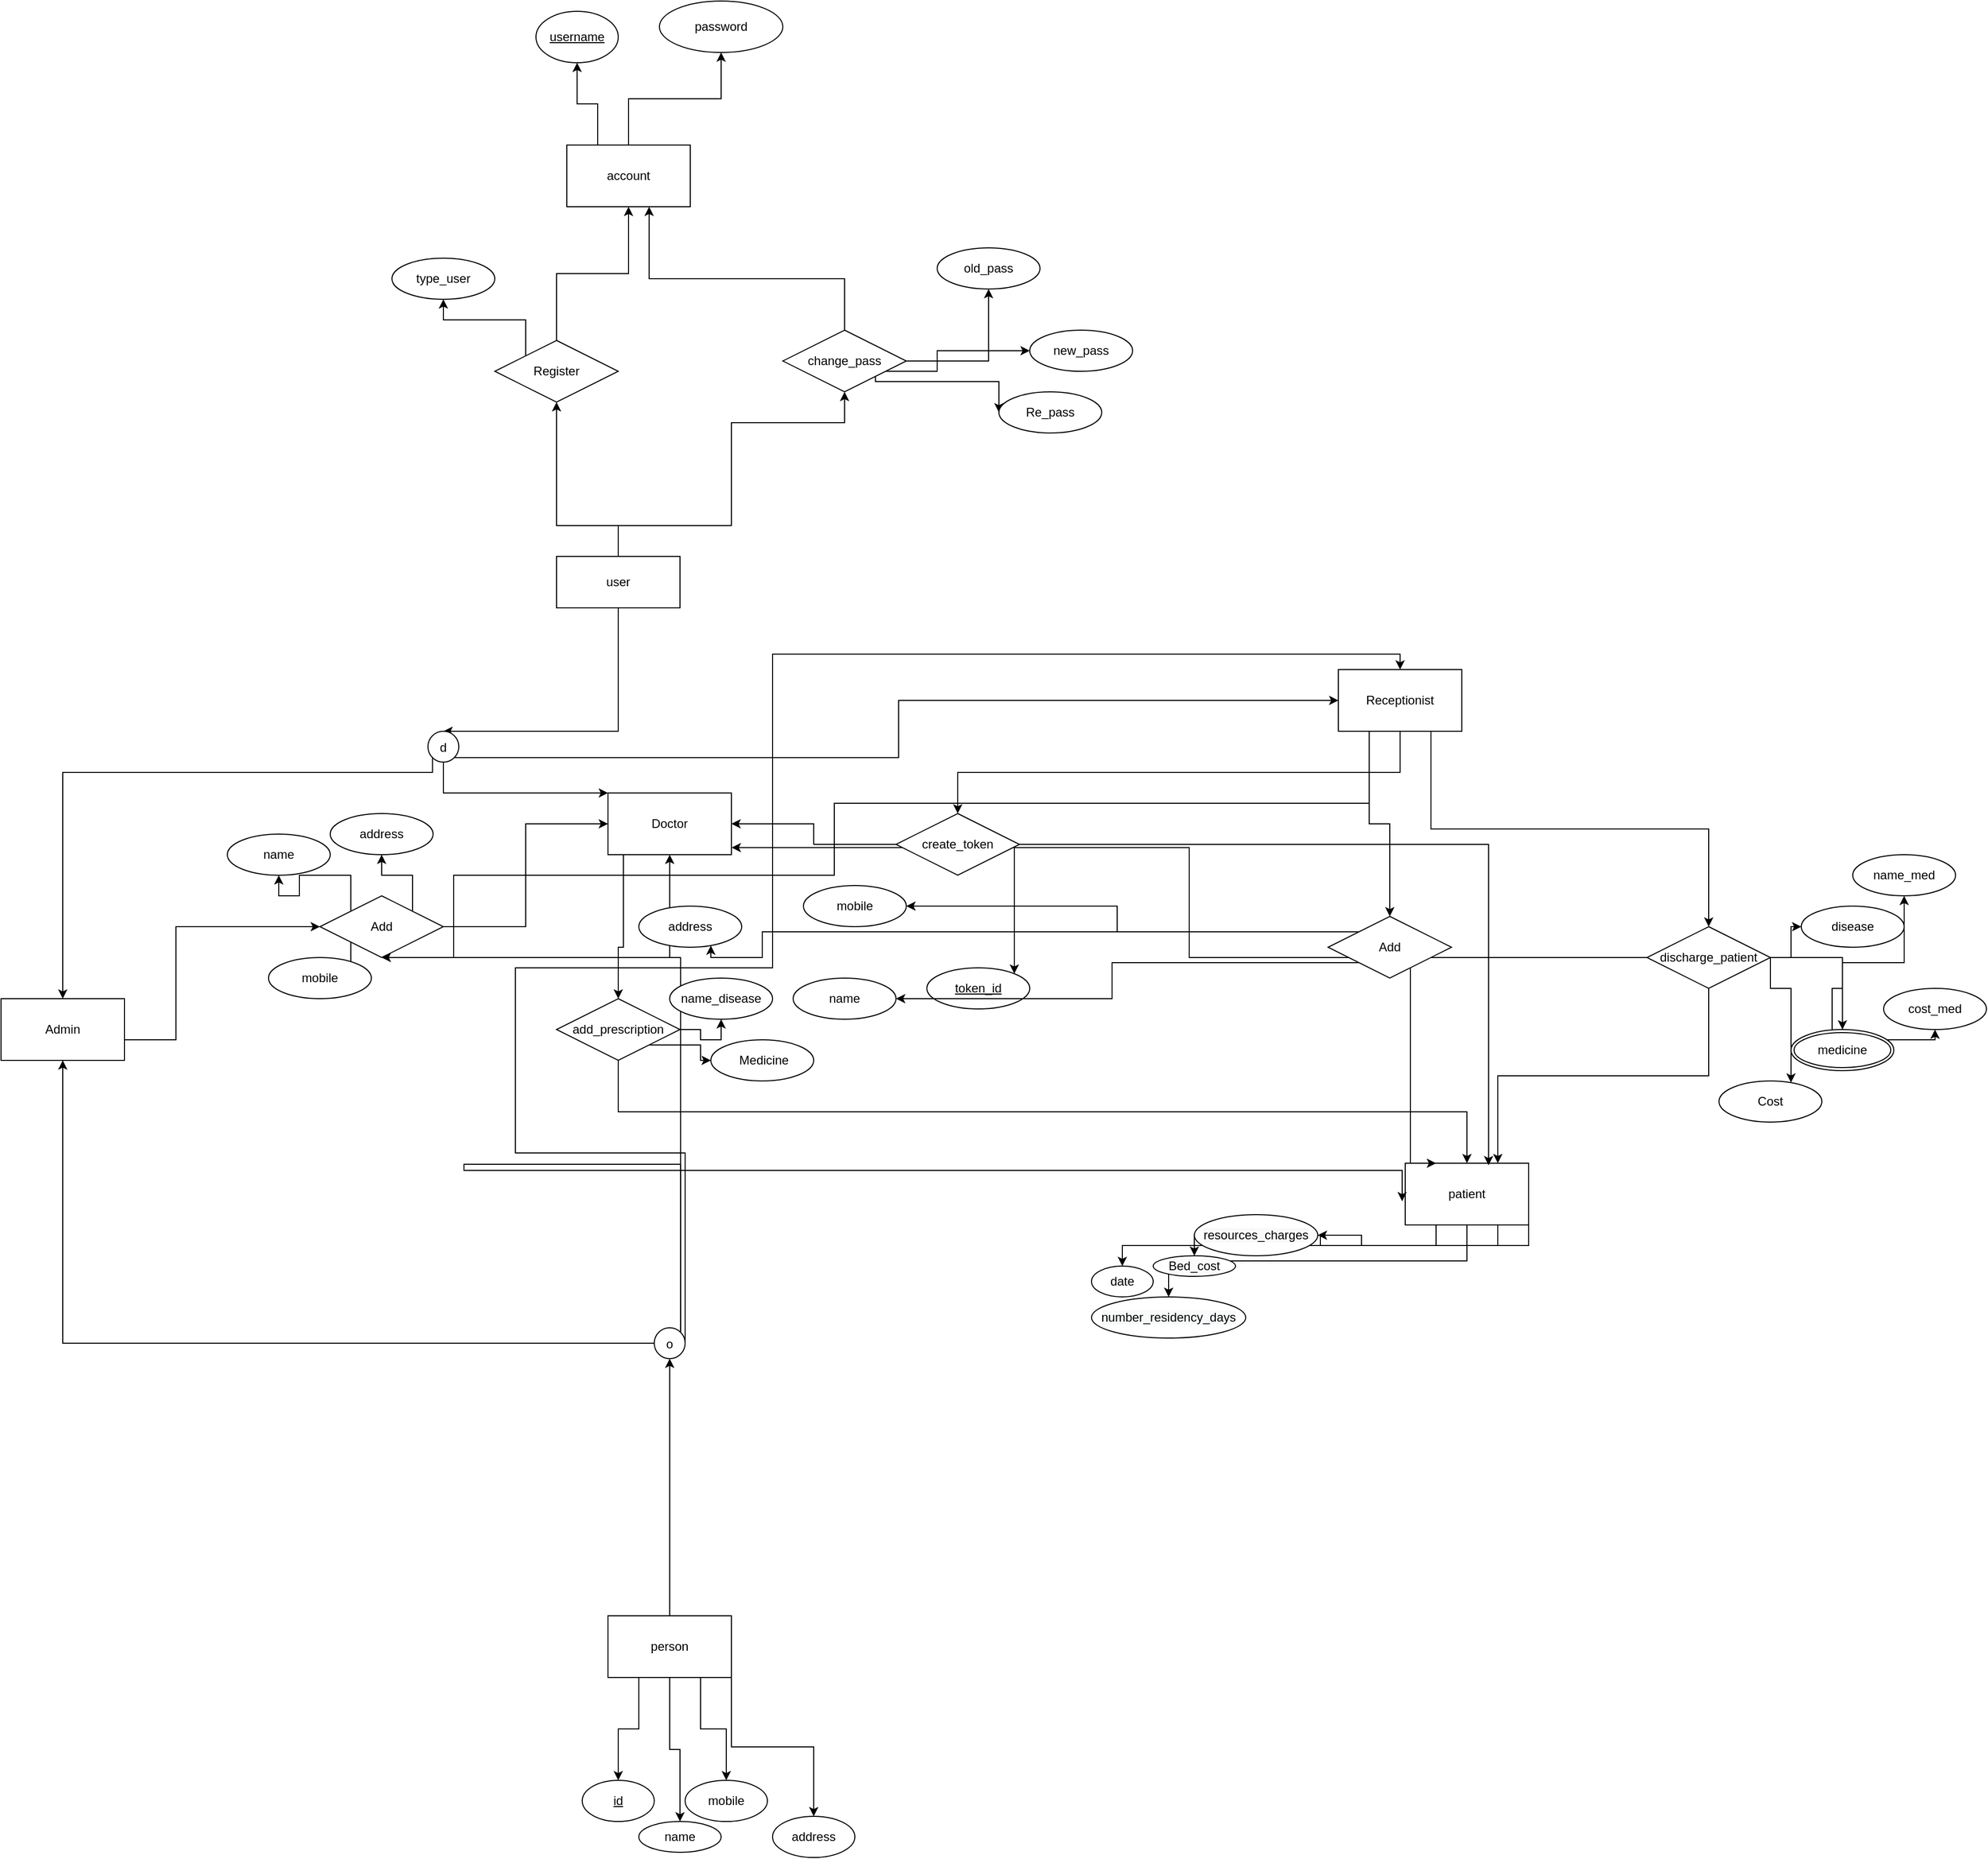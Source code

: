 <mxfile version="13.9.9" type="device" pages="2"><diagram id="hczF8Fmy2a-l345NXelU" name="Page-1"><mxGraphModel dx="1942" dy="1594" grid="1" gridSize="10" guides="1" tooltips="1" connect="1" arrows="1" fold="1" page="1" pageScale="1" pageWidth="850" pageHeight="1100" math="0" shadow="0"><root><mxCell id="0"/><mxCell id="1" parent="0"/><mxCell id="mzrvw2NdV7REnAWmAYDI-4" value="" style="edgeStyle=orthogonalEdgeStyle;rounded=0;orthogonalLoop=1;jettySize=auto;html=1;exitX=0.25;exitY=0;exitDx=0;exitDy=0;" parent="1" source="mzrvw2NdV7REnAWmAYDI-88" target="mzrvw2NdV7REnAWmAYDI-3" edge="1"><mxGeometry relative="1" as="geometry"/></mxCell><mxCell id="mzrvw2NdV7REnAWmAYDI-5" style="edgeStyle=orthogonalEdgeStyle;rounded=0;orthogonalLoop=1;jettySize=auto;html=1;exitX=0.5;exitY=0;exitDx=0;exitDy=0;" parent="1" source="mzrvw2NdV7REnAWmAYDI-88" target="mzrvw2NdV7REnAWmAYDI-6" edge="1"><mxGeometry relative="1" as="geometry"><mxPoint x="490" y="130" as="targetPoint"/></mxGeometry></mxCell><mxCell id="mzrvw2NdV7REnAWmAYDI-8" style="edgeStyle=orthogonalEdgeStyle;rounded=0;orthogonalLoop=1;jettySize=auto;html=1;exitX=0;exitY=1;exitDx=0;exitDy=0;" parent="1" source="mzrvw2NdV7REnAWmAYDI-15" target="mzrvw2NdV7REnAWmAYDI-9" edge="1"><mxGeometry relative="1" as="geometry"><mxPoint x="190" y="440" as="targetPoint"/><Array as="points"><mxPoint x="209" y="340"/><mxPoint x="-150" y="340"/></Array></mxGeometry></mxCell><mxCell id="mzrvw2NdV7REnAWmAYDI-10" style="edgeStyle=orthogonalEdgeStyle;rounded=0;orthogonalLoop=1;jettySize=auto;html=1;exitX=1;exitY=1;exitDx=0;exitDy=0;" parent="1" source="mzrvw2NdV7REnAWmAYDI-15" target="mzrvw2NdV7REnAWmAYDI-11" edge="1"><mxGeometry relative="1" as="geometry"><mxPoint x="430" y="410" as="targetPoint"/></mxGeometry></mxCell><mxCell id="mzrvw2NdV7REnAWmAYDI-13" style="edgeStyle=orthogonalEdgeStyle;rounded=0;orthogonalLoop=1;jettySize=auto;html=1;exitX=0.5;exitY=1;exitDx=0;exitDy=0;" parent="1" source="mzrvw2NdV7REnAWmAYDI-15" target="mzrvw2NdV7REnAWmAYDI-14" edge="1"><mxGeometry relative="1" as="geometry"><mxPoint x="360" y="410" as="targetPoint"/><Array as="points"><mxPoint x="220" y="360"/><mxPoint x="440" y="360"/></Array></mxGeometry></mxCell><mxCell id="mzrvw2NdV7REnAWmAYDI-17" value="" style="edgeStyle=orthogonalEdgeStyle;rounded=0;orthogonalLoop=1;jettySize=auto;html=1;" parent="1" source="mzrvw2NdV7REnAWmAYDI-2" target="mzrvw2NdV7REnAWmAYDI-15" edge="1"><mxGeometry relative="1" as="geometry"><Array as="points"><mxPoint x="220" y="300"/><mxPoint x="220" y="300"/></Array></mxGeometry></mxCell><mxCell id="mzrvw2NdV7REnAWmAYDI-86" style="edgeStyle=orthogonalEdgeStyle;rounded=0;orthogonalLoop=1;jettySize=auto;html=1;exitX=0.5;exitY=0;exitDx=0;exitDy=0;" parent="1" source="mzrvw2NdV7REnAWmAYDI-2" target="mzrvw2NdV7REnAWmAYDI-87" edge="1"><mxGeometry relative="1" as="geometry"><mxPoint x="-10" y="225" as="targetPoint"/><mxPoint x="380" y="100" as="sourcePoint"/><Array as="points"><mxPoint x="390" y="100"/><mxPoint x="500" y="100"/><mxPoint x="500"/><mxPoint x="610"/></Array></mxGeometry></mxCell><mxCell id="mzrvw2NdV7REnAWmAYDI-97" style="edgeStyle=orthogonalEdgeStyle;rounded=0;orthogonalLoop=1;jettySize=auto;html=1;exitX=0.5;exitY=0;exitDx=0;exitDy=0;" parent="1" source="mzrvw2NdV7REnAWmAYDI-2" target="mzrvw2NdV7REnAWmAYDI-98" edge="1"><mxGeometry relative="1" as="geometry"><mxPoint x="20" y="300" as="targetPoint"/><Array as="points"><mxPoint x="390" y="100"/><mxPoint x="330" y="100"/></Array></mxGeometry></mxCell><mxCell id="mzrvw2NdV7REnAWmAYDI-2" value="user&lt;br&gt;" style="rounded=0;whiteSpace=wrap;html=1;" parent="1" vertex="1"><mxGeometry x="330" y="130" width="120" height="50" as="geometry"/></mxCell><mxCell id="mzrvw2NdV7REnAWmAYDI-3" value="&lt;u&gt;username&lt;/u&gt;" style="ellipse;whiteSpace=wrap;html=1;rounded=0;" parent="1" vertex="1"><mxGeometry x="310" y="-400" width="80" height="50" as="geometry"/></mxCell><mxCell id="mzrvw2NdV7REnAWmAYDI-6" value="password" style="ellipse;whiteSpace=wrap;html=1;" parent="1" vertex="1"><mxGeometry x="430" y="-410" width="120" height="50" as="geometry"/></mxCell><mxCell id="mzrvw2NdV7REnAWmAYDI-73" style="edgeStyle=orthogonalEdgeStyle;rounded=0;orthogonalLoop=1;jettySize=auto;html=1;entryX=0;entryY=0.5;entryDx=0;entryDy=0;" parent="1" source="mzrvw2NdV7REnAWmAYDI-9" target="mzrvw2NdV7REnAWmAYDI-74" edge="1"><mxGeometry relative="1" as="geometry"><mxPoint x="230" y="420" as="targetPoint"/><Array as="points"><mxPoint x="-40" y="600"/><mxPoint x="-40" y="490"/></Array></mxGeometry></mxCell><mxCell id="mzrvw2NdV7REnAWmAYDI-9" value="Admin" style="rounded=0;whiteSpace=wrap;html=1;" parent="1" vertex="1"><mxGeometry x="-210" y="560" width="120" height="60" as="geometry"/></mxCell><mxCell id="mzrvw2NdV7REnAWmAYDI-52" style="edgeStyle=orthogonalEdgeStyle;rounded=0;orthogonalLoop=1;jettySize=auto;html=1;exitX=0.75;exitY=1;exitDx=0;exitDy=0;" parent="1" source="mzrvw2NdV7REnAWmAYDI-11" target="mzrvw2NdV7REnAWmAYDI-53" edge="1"><mxGeometry relative="1" as="geometry"><mxPoint x="740" y="560" as="targetPoint"/></mxGeometry></mxCell><mxCell id="mzrvw2NdV7REnAWmAYDI-56" style="edgeStyle=orthogonalEdgeStyle;rounded=0;orthogonalLoop=1;jettySize=auto;html=1;exitX=0.5;exitY=1;exitDx=0;exitDy=0;" parent="1" source="mzrvw2NdV7REnAWmAYDI-11" target="mzrvw2NdV7REnAWmAYDI-57" edge="1"><mxGeometry relative="1" as="geometry"><mxPoint x="660" y="490" as="targetPoint"/></mxGeometry></mxCell><mxCell id="mzrvw2NdV7REnAWmAYDI-85" style="edgeStyle=orthogonalEdgeStyle;rounded=0;orthogonalLoop=1;jettySize=auto;html=1;exitX=0.25;exitY=1;exitDx=0;exitDy=0;entryX=0.5;entryY=1;entryDx=0;entryDy=0;" parent="1" source="mzrvw2NdV7REnAWmAYDI-11" target="mzrvw2NdV7REnAWmAYDI-74" edge="1"><mxGeometry relative="1" as="geometry"><Array as="points"><mxPoint x="600" y="370"/><mxPoint x="600" y="440"/><mxPoint x="230" y="440"/></Array></mxGeometry></mxCell><mxCell id="mzrvw2NdV7REnAWmAYDI-100" style="edgeStyle=orthogonalEdgeStyle;rounded=0;orthogonalLoop=1;jettySize=auto;html=1;exitX=0.25;exitY=1;exitDx=0;exitDy=0;" parent="1" source="mzrvw2NdV7REnAWmAYDI-11" target="mzrvw2NdV7REnAWmAYDI-101" edge="1"><mxGeometry relative="1" as="geometry"><mxPoint x="560" y="510" as="targetPoint"/></mxGeometry></mxCell><mxCell id="mzrvw2NdV7REnAWmAYDI-11" value="Receptionist" style="rounded=0;whiteSpace=wrap;html=1;" parent="1" vertex="1"><mxGeometry x="1090" y="240" width="120" height="60" as="geometry"/></mxCell><mxCell id="mzrvw2NdV7REnAWmAYDI-44" style="edgeStyle=orthogonalEdgeStyle;rounded=0;orthogonalLoop=1;jettySize=auto;html=1;exitX=0.75;exitY=1;exitDx=0;exitDy=0;" parent="1" source="mzrvw2NdV7REnAWmAYDI-14" target="mzrvw2NdV7REnAWmAYDI-45" edge="1"><mxGeometry relative="1" as="geometry"><mxPoint x="440" y="550" as="targetPoint"/><Array as="points"><mxPoint x="395" y="510"/><mxPoint x="390" y="510"/></Array></mxGeometry></mxCell><mxCell id="mzrvw2NdV7REnAWmAYDI-14" value="Doctor" style="rounded=0;whiteSpace=wrap;html=1;" parent="1" vertex="1"><mxGeometry x="380" y="360" width="120" height="60" as="geometry"/></mxCell><mxCell id="mzrvw2NdV7REnAWmAYDI-15" value="d" style="ellipse;fillColor=#ffffff;strokeColor=#000000;" parent="1" vertex="1"><mxGeometry x="205" y="300" width="30" height="30" as="geometry"/></mxCell><mxCell id="mzrvw2NdV7REnAWmAYDI-19" style="edgeStyle=orthogonalEdgeStyle;rounded=0;orthogonalLoop=1;jettySize=auto;html=1;exitX=0.25;exitY=1;exitDx=0;exitDy=0;" parent="1" source="mzrvw2NdV7REnAWmAYDI-18" target="mzrvw2NdV7REnAWmAYDI-20" edge="1"><mxGeometry relative="1" as="geometry"><mxPoint x="370" y="950" as="targetPoint"/></mxGeometry></mxCell><mxCell id="mzrvw2NdV7REnAWmAYDI-21" style="edgeStyle=orthogonalEdgeStyle;rounded=0;orthogonalLoop=1;jettySize=auto;html=1;" parent="1" source="mzrvw2NdV7REnAWmAYDI-18" target="mzrvw2NdV7REnAWmAYDI-22" edge="1"><mxGeometry relative="1" as="geometry"><mxPoint x="410" y="920" as="targetPoint"/></mxGeometry></mxCell><mxCell id="mzrvw2NdV7REnAWmAYDI-23" style="edgeStyle=orthogonalEdgeStyle;rounded=0;orthogonalLoop=1;jettySize=auto;html=1;exitX=0.75;exitY=1;exitDx=0;exitDy=0;" parent="1" source="mzrvw2NdV7REnAWmAYDI-18" target="mzrvw2NdV7REnAWmAYDI-24" edge="1"><mxGeometry relative="1" as="geometry"><mxPoint x="510" y="950" as="targetPoint"/></mxGeometry></mxCell><mxCell id="mzrvw2NdV7REnAWmAYDI-25" style="edgeStyle=orthogonalEdgeStyle;rounded=0;orthogonalLoop=1;jettySize=auto;html=1;exitX=1;exitY=1;exitDx=0;exitDy=0;" parent="1" source="mzrvw2NdV7REnAWmAYDI-18" target="mzrvw2NdV7REnAWmAYDI-26" edge="1"><mxGeometry relative="1" as="geometry"><mxPoint x="600" y="890" as="targetPoint"/></mxGeometry></mxCell><mxCell id="mzrvw2NdV7REnAWmAYDI-36" style="edgeStyle=orthogonalEdgeStyle;rounded=0;orthogonalLoop=1;jettySize=auto;html=1;" parent="1" source="mzrvw2NdV7REnAWmAYDI-18" target="mzrvw2NdV7REnAWmAYDI-37" edge="1"><mxGeometry relative="1" as="geometry"><mxPoint x="190" y="710" as="targetPoint"/></mxGeometry></mxCell><mxCell id="mzrvw2NdV7REnAWmAYDI-18" value="person" style="rounded=0;whiteSpace=wrap;html=1;" parent="1" vertex="1"><mxGeometry x="380" y="1160" width="120" height="60" as="geometry"/></mxCell><mxCell id="mzrvw2NdV7REnAWmAYDI-20" value="&lt;u&gt;id&lt;/u&gt;" style="ellipse;whiteSpace=wrap;html=1;" parent="1" vertex="1"><mxGeometry x="355" y="1320" width="70" height="40" as="geometry"/></mxCell><mxCell id="mzrvw2NdV7REnAWmAYDI-22" value="name" style="ellipse;whiteSpace=wrap;html=1;" parent="1" vertex="1"><mxGeometry x="410" y="1360" width="80" height="30" as="geometry"/></mxCell><mxCell id="mzrvw2NdV7REnAWmAYDI-24" value="mobile" style="ellipse;whiteSpace=wrap;html=1;" parent="1" vertex="1"><mxGeometry x="455" y="1320" width="80" height="40" as="geometry"/></mxCell><mxCell id="mzrvw2NdV7REnAWmAYDI-26" value="address" style="ellipse;whiteSpace=wrap;html=1;" parent="1" vertex="1"><mxGeometry x="540" y="1355" width="80" height="40" as="geometry"/></mxCell><mxCell id="mzrvw2NdV7REnAWmAYDI-28" style="edgeStyle=orthogonalEdgeStyle;rounded=0;orthogonalLoop=1;jettySize=auto;html=1;exitX=0.25;exitY=1;exitDx=0;exitDy=0;" parent="1" source="mzrvw2NdV7REnAWmAYDI-27" target="mzrvw2NdV7REnAWmAYDI-29" edge="1"><mxGeometry relative="1" as="geometry"><mxPoint x="400" y="660" as="targetPoint"/></mxGeometry></mxCell><mxCell id="mzrvw2NdV7REnAWmAYDI-30" style="edgeStyle=orthogonalEdgeStyle;rounded=0;orthogonalLoop=1;jettySize=auto;html=1;exitX=0.5;exitY=1;exitDx=0;exitDy=0;" parent="1" source="mzrvw2NdV7REnAWmAYDI-27" target="mzrvw2NdV7REnAWmAYDI-31" edge="1"><mxGeometry relative="1" as="geometry"><mxPoint x="460" y="660" as="targetPoint"/></mxGeometry></mxCell><mxCell id="mzrvw2NdV7REnAWmAYDI-32" style="edgeStyle=orthogonalEdgeStyle;rounded=0;orthogonalLoop=1;jettySize=auto;html=1;exitX=0.75;exitY=1;exitDx=0;exitDy=0;" parent="1" source="mzrvw2NdV7REnAWmAYDI-27" target="mzrvw2NdV7REnAWmAYDI-33" edge="1"><mxGeometry relative="1" as="geometry"><mxPoint x="510" y="650" as="targetPoint"/></mxGeometry></mxCell><mxCell id="mzrvw2NdV7REnAWmAYDI-34" style="edgeStyle=orthogonalEdgeStyle;rounded=0;orthogonalLoop=1;jettySize=auto;html=1;exitX=1;exitY=1;exitDx=0;exitDy=0;" parent="1" source="mzrvw2NdV7REnAWmAYDI-27" target="mzrvw2NdV7REnAWmAYDI-35" edge="1"><mxGeometry relative="1" as="geometry"><mxPoint x="510" y="630" as="targetPoint"/></mxGeometry></mxCell><mxCell id="mzrvw2NdV7REnAWmAYDI-27" value="patient" style="rounded=0;whiteSpace=wrap;html=1;" parent="1" vertex="1"><mxGeometry x="1155" y="720" width="120" height="60" as="geometry"/></mxCell><mxCell id="mzrvw2NdV7REnAWmAYDI-29" value="date" style="ellipse;whiteSpace=wrap;html=1;" parent="1" vertex="1"><mxGeometry x="850" y="820" width="60" height="30" as="geometry"/></mxCell><mxCell id="mzrvw2NdV7REnAWmAYDI-31" value="&#10;&#10;&lt;span style=&quot;color: rgb(0, 0, 0); font-family: helvetica; font-size: 12px; font-style: normal; font-weight: 400; letter-spacing: normal; text-align: left; text-indent: 0px; text-transform: none; word-spacing: 0px; background-color: rgb(248, 249, 250); display: inline; float: none;&quot;&gt;number_residency_days&lt;/span&gt;&#10;&#10;" style="ellipse;whiteSpace=wrap;html=1;" parent="1" vertex="1"><mxGeometry x="850" y="850" width="150" height="40" as="geometry"/></mxCell><mxCell id="mzrvw2NdV7REnAWmAYDI-33" value="&#10;&#10;&lt;span style=&quot;color: rgb(0, 0, 0); font-family: helvetica; font-size: 12px; font-style: normal; font-weight: 400; letter-spacing: normal; text-align: left; text-indent: 0px; text-transform: none; word-spacing: 0px; background-color: rgb(248, 249, 250); display: inline; float: none;&quot;&gt;Bed_cost&lt;/span&gt;&#10;&#10;" style="ellipse;whiteSpace=wrap;html=1;" parent="1" vertex="1"><mxGeometry x="910" y="810" width="80" height="20" as="geometry"/></mxCell><mxCell id="mzrvw2NdV7REnAWmAYDI-35" value="&#10;&#10;&lt;span style=&quot;color: rgb(0, 0, 0); font-family: helvetica; font-size: 12px; font-style: normal; font-weight: 400; letter-spacing: normal; text-align: left; text-indent: 0px; text-transform: none; word-spacing: 0px; background-color: rgb(248, 249, 250); display: inline; float: none;&quot;&gt;resources_charges&lt;/span&gt;&#10;&#10;" style="ellipse;whiteSpace=wrap;html=1;" parent="1" vertex="1"><mxGeometry x="950" y="770" width="120" height="40" as="geometry"/></mxCell><mxCell id="mzrvw2NdV7REnAWmAYDI-39" style="edgeStyle=orthogonalEdgeStyle;rounded=0;orthogonalLoop=1;jettySize=auto;html=1;entryX=0.5;entryY=1;entryDx=0;entryDy=0;" parent="1" source="mzrvw2NdV7REnAWmAYDI-37" target="mzrvw2NdV7REnAWmAYDI-9" edge="1"><mxGeometry relative="1" as="geometry"/></mxCell><mxCell id="mzrvw2NdV7REnAWmAYDI-40" style="edgeStyle=orthogonalEdgeStyle;rounded=0;orthogonalLoop=1;jettySize=auto;html=1;exitX=1;exitY=0;exitDx=0;exitDy=0;entryX=0.5;entryY=1;entryDx=0;entryDy=0;" parent="1" source="mzrvw2NdV7REnAWmAYDI-37" target="mzrvw2NdV7REnAWmAYDI-14" edge="1"><mxGeometry relative="1" as="geometry"><Array as="points"><mxPoint x="201" y="520"/><mxPoint x="365" y="520"/></Array></mxGeometry></mxCell><mxCell id="mzrvw2NdV7REnAWmAYDI-42" style="edgeStyle=orthogonalEdgeStyle;rounded=0;orthogonalLoop=1;jettySize=auto;html=1;exitX=1;exitY=0.5;exitDx=0;exitDy=0;" parent="1" source="mzrvw2NdV7REnAWmAYDI-37" target="mzrvw2NdV7REnAWmAYDI-11" edge="1"><mxGeometry relative="1" as="geometry"><Array as="points"><mxPoint x="455" y="710"/><mxPoint x="290" y="710"/><mxPoint x="290" y="530"/><mxPoint x="540" y="530"/><mxPoint x="540" y="225"/></Array></mxGeometry></mxCell><mxCell id="mzrvw2NdV7REnAWmAYDI-43" style="edgeStyle=orthogonalEdgeStyle;rounded=0;orthogonalLoop=1;jettySize=auto;html=1;exitX=1;exitY=1;exitDx=0;exitDy=0;entryX=-0.025;entryY=0.617;entryDx=0;entryDy=0;entryPerimeter=0;" parent="1" source="mzrvw2NdV7REnAWmAYDI-37" target="mzrvw2NdV7REnAWmAYDI-27" edge="1"><mxGeometry relative="1" as="geometry"><Array as="points"><mxPoint x="240" y="721"/><mxPoint x="240" y="727"/></Array></mxGeometry></mxCell><mxCell id="mzrvw2NdV7REnAWmAYDI-37" value="o" style="ellipse;fillColor=#ffffff;strokeColor=#000000;" parent="1" vertex="1"><mxGeometry x="425" y="880" width="30" height="30" as="geometry"/></mxCell><mxCell id="mzrvw2NdV7REnAWmAYDI-46" style="edgeStyle=orthogonalEdgeStyle;rounded=0;orthogonalLoop=1;jettySize=auto;html=1;exitX=0.5;exitY=1;exitDx=0;exitDy=0;entryX=0.5;entryY=0;entryDx=0;entryDy=0;" parent="1" source="mzrvw2NdV7REnAWmAYDI-45" target="mzrvw2NdV7REnAWmAYDI-27" edge="1"><mxGeometry relative="1" as="geometry"/></mxCell><mxCell id="mzrvw2NdV7REnAWmAYDI-47" style="edgeStyle=orthogonalEdgeStyle;rounded=0;orthogonalLoop=1;jettySize=auto;html=1;exitX=1;exitY=0.5;exitDx=0;exitDy=0;" parent="1" source="mzrvw2NdV7REnAWmAYDI-45" target="mzrvw2NdV7REnAWmAYDI-49" edge="1"><mxGeometry relative="1" as="geometry"><mxPoint x="620" y="540" as="targetPoint"/></mxGeometry></mxCell><mxCell id="mzrvw2NdV7REnAWmAYDI-50" style="edgeStyle=orthogonalEdgeStyle;rounded=0;orthogonalLoop=1;jettySize=auto;html=1;exitX=1;exitY=1;exitDx=0;exitDy=0;" parent="1" source="mzrvw2NdV7REnAWmAYDI-45" target="mzrvw2NdV7REnAWmAYDI-51" edge="1"><mxGeometry relative="1" as="geometry"><mxPoint x="760" y="580" as="targetPoint"/></mxGeometry></mxCell><mxCell id="mzrvw2NdV7REnAWmAYDI-45" value="&lt;span style=&quot;text-align: left&quot;&gt;add_prescription&lt;/span&gt;" style="shape=rhombus;perimeter=rhombusPerimeter;whiteSpace=wrap;html=1;align=center;" parent="1" vertex="1"><mxGeometry x="330" y="560" width="120" height="60" as="geometry"/></mxCell><mxCell id="mzrvw2NdV7REnAWmAYDI-49" value="name_disease" style="ellipse;whiteSpace=wrap;html=1;align=center;" parent="1" vertex="1"><mxGeometry x="440" y="540" width="100" height="40" as="geometry"/></mxCell><mxCell id="mzrvw2NdV7REnAWmAYDI-51" value="&amp;nbsp;Medicine" style="ellipse;whiteSpace=wrap;html=1;align=center;" parent="1" vertex="1"><mxGeometry x="480" y="600" width="100" height="40" as="geometry"/></mxCell><mxCell id="mzrvw2NdV7REnAWmAYDI-55" style="edgeStyle=orthogonalEdgeStyle;rounded=0;orthogonalLoop=1;jettySize=auto;html=1;exitX=0.5;exitY=1;exitDx=0;exitDy=0;entryX=0.75;entryY=0;entryDx=0;entryDy=0;" parent="1" source="mzrvw2NdV7REnAWmAYDI-53" target="mzrvw2NdV7REnAWmAYDI-27" edge="1"><mxGeometry relative="1" as="geometry"/></mxCell><mxCell id="mzrvw2NdV7REnAWmAYDI-61" style="edgeStyle=orthogonalEdgeStyle;rounded=0;orthogonalLoop=1;jettySize=auto;html=1;" parent="1" source="mzrvw2NdV7REnAWmAYDI-53" target="mzrvw2NdV7REnAWmAYDI-62" edge="1"><mxGeometry relative="1" as="geometry"><mxPoint x="1040" y="500" as="targetPoint"/></mxGeometry></mxCell><mxCell id="mzrvw2NdV7REnAWmAYDI-63" style="edgeStyle=orthogonalEdgeStyle;rounded=0;orthogonalLoop=1;jettySize=auto;html=1;exitX=1;exitY=0.5;exitDx=0;exitDy=0;" parent="1" source="mzrvw2NdV7REnAWmAYDI-53" target="mzrvw2NdV7REnAWmAYDI-67" edge="1"><mxGeometry relative="1" as="geometry"><mxPoint x="1030" y="550" as="targetPoint"/></mxGeometry></mxCell><mxCell id="mzrvw2NdV7REnAWmAYDI-65" style="edgeStyle=orthogonalEdgeStyle;rounded=0;orthogonalLoop=1;jettySize=auto;html=1;exitX=1;exitY=0.5;exitDx=0;exitDy=0;" parent="1" source="mzrvw2NdV7REnAWmAYDI-53" target="mzrvw2NdV7REnAWmAYDI-66" edge="1"><mxGeometry relative="1" as="geometry"><mxPoint x="1020" y="620" as="targetPoint"/><Array as="points"><mxPoint x="1510" y="550"/><mxPoint x="1530" y="550"/><mxPoint x="1530" y="660"/></Array></mxGeometry></mxCell><mxCell id="mzrvw2NdV7REnAWmAYDI-112" style="edgeStyle=orthogonalEdgeStyle;rounded=0;orthogonalLoop=1;jettySize=auto;html=1;exitX=0;exitY=0.5;exitDx=0;exitDy=0;entryX=1.002;entryY=0.885;entryDx=0;entryDy=0;entryPerimeter=0;" parent="1" source="mzrvw2NdV7REnAWmAYDI-53" target="mzrvw2NdV7REnAWmAYDI-14" edge="1"><mxGeometry relative="1" as="geometry"/></mxCell><mxCell id="mzrvw2NdV7REnAWmAYDI-53" value="&lt;span style=&quot;text-align: left&quot;&gt;discharge_patient&lt;/span&gt;" style="shape=rhombus;perimeter=rhombusPerimeter;whiteSpace=wrap;html=1;align=center;" parent="1" vertex="1"><mxGeometry x="1390" y="490" width="120" height="60" as="geometry"/></mxCell><mxCell id="mzrvw2NdV7REnAWmAYDI-58" style="edgeStyle=orthogonalEdgeStyle;rounded=0;orthogonalLoop=1;jettySize=auto;html=1;entryX=0.675;entryY=0.033;entryDx=0;entryDy=0;entryPerimeter=0;" parent="1" source="mzrvw2NdV7REnAWmAYDI-57" target="mzrvw2NdV7REnAWmAYDI-27" edge="1"><mxGeometry relative="1" as="geometry"/></mxCell><mxCell id="mzrvw2NdV7REnAWmAYDI-59" value="" style="edgeStyle=orthogonalEdgeStyle;rounded=0;orthogonalLoop=1;jettySize=auto;html=1;" parent="1" source="mzrvw2NdV7REnAWmAYDI-57" target="mzrvw2NdV7REnAWmAYDI-60" edge="1"><mxGeometry relative="1" as="geometry"><mxPoint x="810" y="520" as="targetPoint"/><Array as="points"><mxPoint x="775" y="520"/><mxPoint x="775" y="550"/></Array></mxGeometry></mxCell><mxCell id="mzrvw2NdV7REnAWmAYDI-109" style="edgeStyle=orthogonalEdgeStyle;rounded=0;orthogonalLoop=1;jettySize=auto;html=1;entryX=1;entryY=0.5;entryDx=0;entryDy=0;" parent="1" source="mzrvw2NdV7REnAWmAYDI-57" target="mzrvw2NdV7REnAWmAYDI-14" edge="1"><mxGeometry relative="1" as="geometry"/></mxCell><mxCell id="mzrvw2NdV7REnAWmAYDI-57" value="&lt;span style=&quot;text-align: left&quot;&gt;create_token&lt;/span&gt;" style="shape=rhombus;perimeter=rhombusPerimeter;whiteSpace=wrap;html=1;align=center;" parent="1" vertex="1"><mxGeometry x="660" y="380" width="120" height="60" as="geometry"/></mxCell><mxCell id="mzrvw2NdV7REnAWmAYDI-60" value="&lt;span style=&quot;text-align: left&quot;&gt;&lt;u&gt;token_id&lt;/u&gt;&lt;/span&gt;" style="ellipse;whiteSpace=wrap;html=1;align=center;" parent="1" vertex="1"><mxGeometry x="690" y="530" width="100" height="40" as="geometry"/></mxCell><mxCell id="mzrvw2NdV7REnAWmAYDI-62" value="disease" style="ellipse;whiteSpace=wrap;html=1;align=center;" parent="1" vertex="1"><mxGeometry x="1540" y="470" width="100" height="40" as="geometry"/></mxCell><mxCell id="mzrvw2NdV7REnAWmAYDI-66" value="Cost" style="ellipse;whiteSpace=wrap;html=1;align=center;" parent="1" vertex="1"><mxGeometry x="1460" y="640" width="100" height="40" as="geometry"/></mxCell><mxCell id="mzrvw2NdV7REnAWmAYDI-68" style="edgeStyle=orthogonalEdgeStyle;rounded=0;orthogonalLoop=1;jettySize=auto;html=1;" parent="1" source="mzrvw2NdV7REnAWmAYDI-67" target="mzrvw2NdV7REnAWmAYDI-69" edge="1"><mxGeometry relative="1" as="geometry"><mxPoint x="1270" y="540" as="targetPoint"/></mxGeometry></mxCell><mxCell id="mzrvw2NdV7REnAWmAYDI-70" style="edgeStyle=orthogonalEdgeStyle;rounded=0;orthogonalLoop=1;jettySize=auto;html=1;" parent="1" source="mzrvw2NdV7REnAWmAYDI-67" target="mzrvw2NdV7REnAWmAYDI-72" edge="1"><mxGeometry relative="1" as="geometry"><mxPoint x="1260" y="610" as="targetPoint"/><Array as="points"><mxPoint x="1580" y="550"/><mxPoint x="1570" y="550"/><mxPoint x="1570" y="600"/><mxPoint x="1670" y="600"/></Array></mxGeometry></mxCell><mxCell id="mzrvw2NdV7REnAWmAYDI-67" value="medicine" style="ellipse;shape=doubleEllipse;margin=3;whiteSpace=wrap;html=1;align=center;" parent="1" vertex="1"><mxGeometry x="1530" y="590" width="100" height="40" as="geometry"/></mxCell><mxCell id="mzrvw2NdV7REnAWmAYDI-69" value="name_med" style="ellipse;whiteSpace=wrap;html=1;align=center;" parent="1" vertex="1"><mxGeometry x="1590" y="420" width="100" height="40" as="geometry"/></mxCell><mxCell id="mzrvw2NdV7REnAWmAYDI-72" value="cost_med" style="ellipse;whiteSpace=wrap;html=1;align=center;" parent="1" vertex="1"><mxGeometry x="1620" y="550" width="100" height="40" as="geometry"/></mxCell><mxCell id="mzrvw2NdV7REnAWmAYDI-75" style="edgeStyle=orthogonalEdgeStyle;rounded=0;orthogonalLoop=1;jettySize=auto;html=1;entryX=0;entryY=0.5;entryDx=0;entryDy=0;" parent="1" source="mzrvw2NdV7REnAWmAYDI-74" target="mzrvw2NdV7REnAWmAYDI-14" edge="1"><mxGeometry relative="1" as="geometry"/></mxCell><mxCell id="mzrvw2NdV7REnAWmAYDI-76" style="edgeStyle=orthogonalEdgeStyle;rounded=0;orthogonalLoop=1;jettySize=auto;html=1;exitX=0;exitY=1;exitDx=0;exitDy=0;" parent="1" source="mzrvw2NdV7REnAWmAYDI-74" target="mzrvw2NdV7REnAWmAYDI-77" edge="1"><mxGeometry relative="1" as="geometry"><mxPoint x="180" y="460" as="targetPoint"/></mxGeometry></mxCell><mxCell id="mzrvw2NdV7REnAWmAYDI-78" style="edgeStyle=orthogonalEdgeStyle;rounded=0;orthogonalLoop=1;jettySize=auto;html=1;exitX=1;exitY=1;exitDx=0;exitDy=0;" parent="1" source="mzrvw2NdV7REnAWmAYDI-74" target="mzrvw2NdV7REnAWmAYDI-79" edge="1"><mxGeometry relative="1" as="geometry"><mxPoint x="260" y="470" as="targetPoint"/></mxGeometry></mxCell><mxCell id="mzrvw2NdV7REnAWmAYDI-81" style="edgeStyle=orthogonalEdgeStyle;rounded=0;orthogonalLoop=1;jettySize=auto;html=1;exitX=0;exitY=1;exitDx=0;exitDy=0;" parent="1" source="mzrvw2NdV7REnAWmAYDI-74" target="mzrvw2NdV7REnAWmAYDI-82" edge="1"><mxGeometry relative="1" as="geometry"><mxPoint x="150" y="500" as="targetPoint"/></mxGeometry></mxCell><mxCell id="mzrvw2NdV7REnAWmAYDI-74" value="Add" style="shape=rhombus;perimeter=rhombusPerimeter;whiteSpace=wrap;html=1;align=center;" parent="1" vertex="1"><mxGeometry x="100" y="460" width="120" height="60" as="geometry"/></mxCell><mxCell id="mzrvw2NdV7REnAWmAYDI-77" value="name" style="ellipse;whiteSpace=wrap;html=1;align=center;" parent="1" vertex="1"><mxGeometry x="10" y="400" width="100" height="40" as="geometry"/></mxCell><mxCell id="mzrvw2NdV7REnAWmAYDI-79" value="address" style="ellipse;whiteSpace=wrap;html=1;align=center;" parent="1" vertex="1"><mxGeometry x="110" y="380" width="100" height="40" as="geometry"/></mxCell><mxCell id="mzrvw2NdV7REnAWmAYDI-82" value="mobile" style="ellipse;whiteSpace=wrap;html=1;align=center;" parent="1" vertex="1"><mxGeometry x="50" y="520" width="100" height="40" as="geometry"/></mxCell><mxCell id="mzrvw2NdV7REnAWmAYDI-89" value="" style="edgeStyle=orthogonalEdgeStyle;rounded=0;orthogonalLoop=1;jettySize=auto;html=1;" parent="1" source="mzrvw2NdV7REnAWmAYDI-87" target="mzrvw2NdV7REnAWmAYDI-88" edge="1"><mxGeometry relative="1" as="geometry"><Array as="points"><mxPoint x="610" y="-140"/><mxPoint x="420" y="-140"/></Array></mxGeometry></mxCell><mxCell id="mzrvw2NdV7REnAWmAYDI-91" style="edgeStyle=orthogonalEdgeStyle;rounded=0;orthogonalLoop=1;jettySize=auto;html=1;" parent="1" source="mzrvw2NdV7REnAWmAYDI-87" target="mzrvw2NdV7REnAWmAYDI-92" edge="1"><mxGeometry relative="1" as="geometry"><mxPoint x="-10" y="110" as="targetPoint"/></mxGeometry></mxCell><mxCell id="mzrvw2NdV7REnAWmAYDI-93" style="edgeStyle=orthogonalEdgeStyle;rounded=0;orthogonalLoop=1;jettySize=auto;html=1;exitX=1;exitY=0;exitDx=0;exitDy=0;" parent="1" source="mzrvw2NdV7REnAWmAYDI-87" target="mzrvw2NdV7REnAWmAYDI-94" edge="1"><mxGeometry relative="1" as="geometry"><mxPoint x="90" y="130" as="targetPoint"/><Array as="points"><mxPoint x="640" y="-50"/><mxPoint x="700" y="-50"/><mxPoint x="700" y="-70"/></Array></mxGeometry></mxCell><mxCell id="mzrvw2NdV7REnAWmAYDI-95" style="edgeStyle=orthogonalEdgeStyle;rounded=0;orthogonalLoop=1;jettySize=auto;html=1;exitX=1;exitY=0;exitDx=0;exitDy=0;" parent="1" source="mzrvw2NdV7REnAWmAYDI-87" target="mzrvw2NdV7REnAWmAYDI-96" edge="1"><mxGeometry relative="1" as="geometry"><mxPoint x="110" y="120" as="targetPoint"/><Array as="points"><mxPoint x="640" y="-40"/><mxPoint x="760" y="-40"/></Array></mxGeometry></mxCell><mxCell id="mzrvw2NdV7REnAWmAYDI-87" value="change_pass" style="shape=rhombus;perimeter=rhombusPerimeter;whiteSpace=wrap;html=1;align=center;" parent="1" vertex="1"><mxGeometry x="550" y="-90" width="120" height="60" as="geometry"/></mxCell><mxCell id="mzrvw2NdV7REnAWmAYDI-88" value="account" style="whiteSpace=wrap;html=1;" parent="1" vertex="1"><mxGeometry x="340" y="-270" width="120" height="60" as="geometry"/></mxCell><mxCell id="mzrvw2NdV7REnAWmAYDI-92" value="old_pass" style="ellipse;whiteSpace=wrap;html=1;align=center;" parent="1" vertex="1"><mxGeometry x="700" y="-170" width="100" height="40" as="geometry"/></mxCell><mxCell id="mzrvw2NdV7REnAWmAYDI-94" value="new_pass" style="ellipse;whiteSpace=wrap;html=1;align=center;" parent="1" vertex="1"><mxGeometry x="790" y="-90" width="100" height="40" as="geometry"/></mxCell><mxCell id="mzrvw2NdV7REnAWmAYDI-96" value="Re_pass" style="ellipse;whiteSpace=wrap;html=1;align=center;" parent="1" vertex="1"><mxGeometry x="760" y="-30" width="100" height="40" as="geometry"/></mxCell><mxCell id="mzrvw2NdV7REnAWmAYDI-99" style="edgeStyle=orthogonalEdgeStyle;rounded=0;orthogonalLoop=1;jettySize=auto;html=1;" parent="1" source="mzrvw2NdV7REnAWmAYDI-98" target="mzrvw2NdV7REnAWmAYDI-88" edge="1"><mxGeometry relative="1" as="geometry"/></mxCell><mxCell id="mzrvw2NdV7REnAWmAYDI-110" style="edgeStyle=orthogonalEdgeStyle;rounded=0;orthogonalLoop=1;jettySize=auto;html=1;exitX=0;exitY=1;exitDx=0;exitDy=0;" parent="1" source="mzrvw2NdV7REnAWmAYDI-98" target="mzrvw2NdV7REnAWmAYDI-111" edge="1"><mxGeometry relative="1" as="geometry"><mxPoint x="-50" y="370" as="targetPoint"/></mxGeometry></mxCell><mxCell id="mzrvw2NdV7REnAWmAYDI-98" value="Register" style="shape=rhombus;perimeter=rhombusPerimeter;whiteSpace=wrap;html=1;align=center;" parent="1" vertex="1"><mxGeometry x="270" y="-80" width="120" height="60" as="geometry"/></mxCell><mxCell id="mzrvw2NdV7REnAWmAYDI-102" style="edgeStyle=orthogonalEdgeStyle;rounded=0;orthogonalLoop=1;jettySize=auto;html=1;entryX=0.25;entryY=0;entryDx=0;entryDy=0;" parent="1" source="mzrvw2NdV7REnAWmAYDI-101" target="mzrvw2NdV7REnAWmAYDI-27" edge="1"><mxGeometry relative="1" as="geometry"><Array as="points"><mxPoint x="1160" y="510"/><mxPoint x="1160" y="720"/></Array></mxGeometry></mxCell><mxCell id="mzrvw2NdV7REnAWmAYDI-103" style="edgeStyle=orthogonalEdgeStyle;rounded=0;orthogonalLoop=1;jettySize=auto;html=1;exitX=1;exitY=1;exitDx=0;exitDy=0;" parent="1" source="mzrvw2NdV7REnAWmAYDI-101" target="mzrvw2NdV7REnAWmAYDI-104" edge="1"><mxGeometry relative="1" as="geometry"><mxPoint x="610" y="560" as="targetPoint"/></mxGeometry></mxCell><mxCell id="mzrvw2NdV7REnAWmAYDI-105" style="edgeStyle=orthogonalEdgeStyle;rounded=0;orthogonalLoop=1;jettySize=auto;html=1;exitX=1;exitY=0;exitDx=0;exitDy=0;" parent="1" source="mzrvw2NdV7REnAWmAYDI-101" target="mzrvw2NdV7REnAWmAYDI-106" edge="1"><mxGeometry relative="1" as="geometry"><mxPoint x="620" y="470" as="targetPoint"/></mxGeometry></mxCell><mxCell id="mzrvw2NdV7REnAWmAYDI-107" style="edgeStyle=orthogonalEdgeStyle;rounded=0;orthogonalLoop=1;jettySize=auto;html=1;exitX=0;exitY=0;exitDx=0;exitDy=0;" parent="1" source="mzrvw2NdV7REnAWmAYDI-101" target="mzrvw2NdV7REnAWmAYDI-108" edge="1"><mxGeometry relative="1" as="geometry"><mxPoint x="490" y="490" as="targetPoint"/><Array as="points"><mxPoint x="530" y="520"/><mxPoint x="480" y="520"/></Array></mxGeometry></mxCell><mxCell id="mzrvw2NdV7REnAWmAYDI-101" value="Add" style="shape=rhombus;perimeter=rhombusPerimeter;whiteSpace=wrap;html=1;align=center;" parent="1" vertex="1"><mxGeometry x="1080" y="480" width="120" height="60" as="geometry"/></mxCell><mxCell id="mzrvw2NdV7REnAWmAYDI-104" value="name" style="ellipse;whiteSpace=wrap;html=1;align=center;" parent="1" vertex="1"><mxGeometry x="560" y="540" width="100" height="40" as="geometry"/></mxCell><mxCell id="mzrvw2NdV7REnAWmAYDI-106" value="mobile" style="ellipse;whiteSpace=wrap;html=1;align=center;" parent="1" vertex="1"><mxGeometry x="570" y="450" width="100" height="40" as="geometry"/></mxCell><mxCell id="mzrvw2NdV7REnAWmAYDI-108" value="address" style="ellipse;whiteSpace=wrap;html=1;align=center;" parent="1" vertex="1"><mxGeometry x="410" y="470" width="100" height="40" as="geometry"/></mxCell><mxCell id="mzrvw2NdV7REnAWmAYDI-111" value="type_user" style="ellipse;whiteSpace=wrap;html=1;align=center;" parent="1" vertex="1"><mxGeometry x="170" y="-160" width="100" height="40" as="geometry"/></mxCell></root></mxGraphModel></diagram><diagram id="eUL1faGTLWqfGRaJc8mH" name="Page-2"><mxGraphModel dx="1092" dy="494" grid="1" gridSize="10" guides="1" tooltips="1" connect="1" arrows="1" fold="1" page="1" pageScale="1" pageWidth="850" pageHeight="1100" math="0" shadow="0"><root><mxCell id="04qN7aaw-wqVpP0LE6XP-0"/><mxCell id="04qN7aaw-wqVpP0LE6XP-1" parent="04qN7aaw-wqVpP0LE6XP-0"/><mxCell id="04qN7aaw-wqVpP0LE6XP-13" style="edgeStyle=orthogonalEdgeStyle;rounded=0;orthogonalLoop=1;jettySize=auto;html=1;" edge="1" parent="04qN7aaw-wqVpP0LE6XP-1" source="04qN7aaw-wqVpP0LE6XP-2" target="04qN7aaw-wqVpP0LE6XP-12"><mxGeometry relative="1" as="geometry"/></mxCell><mxCell id="FhhZEd2NA9HxqBn__FjN-0" style="edgeStyle=orthogonalEdgeStyle;rounded=0;orthogonalLoop=1;jettySize=auto;html=1;exitX=0.25;exitY=0;exitDx=0;exitDy=0;" edge="1" parent="04qN7aaw-wqVpP0LE6XP-1" source="04qN7aaw-wqVpP0LE6XP-2" target="FhhZEd2NA9HxqBn__FjN-1"><mxGeometry relative="1" as="geometry"><mxPoint x="230" y="200" as="targetPoint"/></mxGeometry></mxCell><mxCell id="FhhZEd2NA9HxqBn__FjN-2" style="edgeStyle=orthogonalEdgeStyle;rounded=0;orthogonalLoop=1;jettySize=auto;html=1;exitX=0;exitY=0;exitDx=0;exitDy=0;" edge="1" parent="04qN7aaw-wqVpP0LE6XP-1" source="04qN7aaw-wqVpP0LE6XP-2" target="FhhZEd2NA9HxqBn__FjN-3"><mxGeometry relative="1" as="geometry"><mxPoint x="160" y="220" as="targetPoint"/><Array as="points"><mxPoint x="210" y="250"/><mxPoint x="190" y="250"/><mxPoint x="190" y="240"/><mxPoint x="140" y="240"/></Array></mxGeometry></mxCell><mxCell id="04qN7aaw-wqVpP0LE6XP-2" value="user" style="rounded=1;whiteSpace=wrap;html=1;" vertex="1" parent="04qN7aaw-wqVpP0LE6XP-1"><mxGeometry x="210" y="240" width="120" height="60" as="geometry"/></mxCell><mxCell id="04qN7aaw-wqVpP0LE6XP-6" style="edgeStyle=orthogonalEdgeStyle;rounded=0;orthogonalLoop=1;jettySize=auto;html=1;" edge="1" parent="04qN7aaw-wqVpP0LE6XP-1" source="04qN7aaw-wqVpP0LE6XP-3" target="04qN7aaw-wqVpP0LE6XP-5"><mxGeometry relative="1" as="geometry"/></mxCell><mxCell id="iCrGPfuWwZqPMekOVhvb-0" style="edgeStyle=orthogonalEdgeStyle;rounded=0;orthogonalLoop=1;jettySize=auto;html=1;exitX=0.25;exitY=0;exitDx=0;exitDy=0;entryX=1;entryY=0.5;entryDx=0;entryDy=0;" edge="1" parent="04qN7aaw-wqVpP0LE6XP-1" source="04qN7aaw-wqVpP0LE6XP-3" target="NDOkic6uoBLcGkGSjUVa-0"><mxGeometry relative="1" as="geometry"><mxPoint x="310" y="20" as="targetPoint"/><Array as="points"><mxPoint x="390" y="45"/><mxPoint x="310" y="45"/></Array></mxGeometry></mxCell><mxCell id="NDOkic6uoBLcGkGSjUVa-1" style="edgeStyle=orthogonalEdgeStyle;rounded=0;orthogonalLoop=1;jettySize=auto;html=1;exitX=0.5;exitY=0;exitDx=0;exitDy=0;entryX=0.5;entryY=0.833;entryDx=0;entryDy=0;entryPerimeter=0;" edge="1" parent="04qN7aaw-wqVpP0LE6XP-1" source="04qN7aaw-wqVpP0LE6XP-3" target="K7JTSoXvGkVjf2exyhqE-0"><mxGeometry relative="1" as="geometry"><mxPoint x="420" y="30" as="targetPoint"/></mxGeometry></mxCell><mxCell id="xB5Qw5AsT_J0Fau7LnZr-2" style="edgeStyle=orthogonalEdgeStyle;rounded=0;orthogonalLoop=1;jettySize=auto;html=1;exitX=0.75;exitY=0;exitDx=0;exitDy=0;" edge="1" parent="04qN7aaw-wqVpP0LE6XP-1" source="04qN7aaw-wqVpP0LE6XP-3" target="xB5Qw5AsT_J0Fau7LnZr-0"><mxGeometry relative="1" as="geometry"/></mxCell><mxCell id="txWqDVA_4bTk8X7Mborb-0" style="edgeStyle=orthogonalEdgeStyle;rounded=0;orthogonalLoop=1;jettySize=auto;html=1;exitX=0;exitY=0;exitDx=0;exitDy=0;entryX=0.5;entryY=1;entryDx=0;entryDy=0;" edge="1" parent="04qN7aaw-wqVpP0LE6XP-1" source="04qN7aaw-wqVpP0LE6XP-3" target="txWqDVA_4bTk8X7Mborb-1"><mxGeometry relative="1" as="geometry"><mxPoint x="230" y="40" as="targetPoint"/><Array as="points"><mxPoint x="325" y="60"/><mxPoint x="325" y="65"/><mxPoint x="250" y="65"/></Array></mxGeometry></mxCell><mxCell id="04qN7aaw-wqVpP0LE6XP-3" value="person" style="rounded=1;whiteSpace=wrap;html=1;" vertex="1" parent="04qN7aaw-wqVpP0LE6XP-1"><mxGeometry x="360" y="60" width="120" height="60" as="geometry"/></mxCell><mxCell id="fc6KbAml_iRyTRBxPcpV-3" style="edgeStyle=orthogonalEdgeStyle;rounded=0;orthogonalLoop=1;jettySize=auto;html=1;exitX=0.75;exitY=0;exitDx=0;exitDy=0;entryX=0.5;entryY=1;entryDx=0;entryDy=0;" edge="1" parent="04qN7aaw-wqVpP0LE6XP-1" source="04qN7aaw-wqVpP0LE6XP-4" target="N-nZGg1zBzSQPhZJsT1N-0"><mxGeometry relative="1" as="geometry"/></mxCell><mxCell id="fc6KbAml_iRyTRBxPcpV-4" style="edgeStyle=orthogonalEdgeStyle;rounded=0;orthogonalLoop=1;jettySize=auto;html=1;exitX=0.75;exitY=0;exitDx=0;exitDy=0;" edge="1" parent="04qN7aaw-wqVpP0LE6XP-1" source="04qN7aaw-wqVpP0LE6XP-4" target="KoLyUUS9QI41L32cdUOZ-0"><mxGeometry relative="1" as="geometry"/></mxCell><mxCell id="fc6KbAml_iRyTRBxPcpV-5" style="edgeStyle=orthogonalEdgeStyle;rounded=0;orthogonalLoop=1;jettySize=auto;html=1;exitX=1;exitY=0;exitDx=0;exitDy=0;" edge="1" parent="04qN7aaw-wqVpP0LE6XP-1" source="04qN7aaw-wqVpP0LE6XP-4" target="fc6KbAml_iRyTRBxPcpV-0"><mxGeometry relative="1" as="geometry"/></mxCell><mxCell id="fc6KbAml_iRyTRBxPcpV-6" style="edgeStyle=orthogonalEdgeStyle;rounded=0;orthogonalLoop=1;jettySize=auto;html=1;exitX=1;exitY=0.25;exitDx=0;exitDy=0;entryX=0.383;entryY=1.067;entryDx=0;entryDy=0;entryPerimeter=0;" edge="1" parent="04qN7aaw-wqVpP0LE6XP-1" source="04qN7aaw-wqVpP0LE6XP-4" target="VFmC5Z1rUfOJN67U2XSN-0"><mxGeometry relative="1" as="geometry"/></mxCell><mxCell id="04qN7aaw-wqVpP0LE6XP-4" value="patient" style="rounded=1;whiteSpace=wrap;html=1;" vertex="1" parent="04qN7aaw-wqVpP0LE6XP-1"><mxGeometry x="550" y="240" width="120" height="60" as="geometry"/></mxCell><mxCell id="04qN7aaw-wqVpP0LE6XP-7" style="edgeStyle=orthogonalEdgeStyle;rounded=0;orthogonalLoop=1;jettySize=auto;html=1;entryX=0.5;entryY=0;entryDx=0;entryDy=0;" edge="1" parent="04qN7aaw-wqVpP0LE6XP-1" source="04qN7aaw-wqVpP0LE6XP-5" target="04qN7aaw-wqVpP0LE6XP-2"><mxGeometry relative="1" as="geometry"/></mxCell><mxCell id="04qN7aaw-wqVpP0LE6XP-8" style="edgeStyle=orthogonalEdgeStyle;rounded=0;orthogonalLoop=1;jettySize=auto;html=1;entryX=0.5;entryY=0;entryDx=0;entryDy=0;" edge="1" parent="04qN7aaw-wqVpP0LE6XP-1" source="04qN7aaw-wqVpP0LE6XP-5" target="04qN7aaw-wqVpP0LE6XP-4"><mxGeometry relative="1" as="geometry"/></mxCell><mxCell id="04qN7aaw-wqVpP0LE6XP-5" value="d" style="ellipse;fillColor=#ffffff;strokeColor=#000000;" vertex="1" parent="04qN7aaw-wqVpP0LE6XP-1"><mxGeometry x="405" y="170" width="30" height="30" as="geometry"/></mxCell><mxCell id="oFexJrJNnprxsnJXVvTW-11" value="" style="edgeStyle=orthogonalEdgeStyle;rounded=0;orthogonalLoop=1;jettySize=auto;html=1;" edge="1" parent="04qN7aaw-wqVpP0LE6XP-1" source="04qN7aaw-wqVpP0LE6XP-9" target="oFexJrJNnprxsnJXVvTW-10"><mxGeometry relative="1" as="geometry"/></mxCell><mxCell id="04qN7aaw-wqVpP0LE6XP-9" value="Admin" style="rounded=1;whiteSpace=wrap;html=1;" vertex="1" parent="04qN7aaw-wqVpP0LE6XP-1"><mxGeometry x="40" y="380" width="120" height="60" as="geometry"/></mxCell><mxCell id="04qN7aaw-wqVpP0LE6XP-10" value="Receptionist" style="rounded=1;whiteSpace=wrap;html=1;" vertex="1" parent="04qN7aaw-wqVpP0LE6XP-1"><mxGeometry x="390" y="380" width="120" height="60" as="geometry"/></mxCell><mxCell id="04qN7aaw-wqVpP0LE6XP-11" value="Doctor&amp;nbsp;" style="rounded=1;whiteSpace=wrap;html=1;" vertex="1" parent="04qN7aaw-wqVpP0LE6XP-1"><mxGeometry x="210" y="380" width="120" height="60" as="geometry"/></mxCell><mxCell id="04qN7aaw-wqVpP0LE6XP-14" style="edgeStyle=orthogonalEdgeStyle;rounded=0;orthogonalLoop=1;jettySize=auto;html=1;" edge="1" parent="04qN7aaw-wqVpP0LE6XP-1" source="04qN7aaw-wqVpP0LE6XP-12" target="04qN7aaw-wqVpP0LE6XP-9"><mxGeometry relative="1" as="geometry"/></mxCell><mxCell id="04qN7aaw-wqVpP0LE6XP-15" style="edgeStyle=orthogonalEdgeStyle;rounded=0;orthogonalLoop=1;jettySize=auto;html=1;" edge="1" parent="04qN7aaw-wqVpP0LE6XP-1" source="04qN7aaw-wqVpP0LE6XP-12" target="04qN7aaw-wqVpP0LE6XP-11"><mxGeometry relative="1" as="geometry"/></mxCell><mxCell id="04qN7aaw-wqVpP0LE6XP-16" style="edgeStyle=orthogonalEdgeStyle;rounded=0;orthogonalLoop=1;jettySize=auto;html=1;entryX=0.5;entryY=0;entryDx=0;entryDy=0;" edge="1" parent="04qN7aaw-wqVpP0LE6XP-1" source="04qN7aaw-wqVpP0LE6XP-12" target="04qN7aaw-wqVpP0LE6XP-10"><mxGeometry relative="1" as="geometry"/></mxCell><mxCell id="04qN7aaw-wqVpP0LE6XP-12" value="d" style="ellipse;fillColor=#ffffff;strokeColor=#000000;" vertex="1" parent="04qN7aaw-wqVpP0LE6XP-1"><mxGeometry x="255" y="330" width="30" height="30" as="geometry"/></mxCell><mxCell id="NDOkic6uoBLcGkGSjUVa-0" value="&lt;u&gt;id&lt;/u&gt;" style="ellipse;whiteSpace=wrap;html=1;" vertex="1" parent="04qN7aaw-wqVpP0LE6XP-1"><mxGeometry x="300" y="5" width="70" height="40" as="geometry"/></mxCell><mxCell id="K7JTSoXvGkVjf2exyhqE-0" value="name" style="ellipse;whiteSpace=wrap;html=1;" vertex="1" parent="04qN7aaw-wqVpP0LE6XP-1"><mxGeometry x="380" y="5" width="80" height="30" as="geometry"/></mxCell><mxCell id="xB5Qw5AsT_J0Fau7LnZr-0" value="mobile" style="ellipse;whiteSpace=wrap;html=1;" vertex="1" parent="04qN7aaw-wqVpP0LE6XP-1"><mxGeometry x="470" y="5" width="70" height="30" as="geometry"/></mxCell><mxCell id="txWqDVA_4bTk8X7Mborb-1" value="address" style="ellipse;whiteSpace=wrap;html=1;" vertex="1" parent="04qN7aaw-wqVpP0LE6XP-1"><mxGeometry x="210" y="5" width="80" height="40" as="geometry"/></mxCell><mxCell id="FhhZEd2NA9HxqBn__FjN-1" value="&lt;u&gt;username&lt;/u&gt;" style="ellipse;whiteSpace=wrap;html=1;" vertex="1" parent="04qN7aaw-wqVpP0LE6XP-1"><mxGeometry x="170" y="160" width="80" height="40" as="geometry"/></mxCell><mxCell id="FhhZEd2NA9HxqBn__FjN-3" value="password" style="ellipse;whiteSpace=wrap;html=1;" vertex="1" parent="04qN7aaw-wqVpP0LE6XP-1"><mxGeometry x="100" y="180" width="80" height="40" as="geometry"/></mxCell><mxCell id="N-nZGg1zBzSQPhZJsT1N-0" value="&#10;&#10;&lt;span style=&quot;color: rgb(0, 0, 0); font-family: helvetica; font-size: 12px; font-style: normal; font-weight: 400; letter-spacing: normal; text-align: left; text-indent: 0px; text-transform: none; word-spacing: 0px; background-color: rgb(248, 249, 250); display: inline; float: none;&quot;&gt;resources_charges&lt;/span&gt;&#10;&#10;" style="ellipse;whiteSpace=wrap;html=1;" vertex="1" parent="04qN7aaw-wqVpP0LE6XP-1"><mxGeometry x="560" y="140" width="120" height="40" as="geometry"/></mxCell><mxCell id="KoLyUUS9QI41L32cdUOZ-0" value="&#10;&#10;&lt;span style=&quot;color: rgb(0, 0, 0); font-family: helvetica; font-size: 12px; font-style: normal; font-weight: 400; letter-spacing: normal; text-align: left; text-indent: 0px; text-transform: none; word-spacing: 0px; background-color: rgb(248, 249, 250); display: inline; float: none;&quot;&gt;Bed_cost&lt;/span&gt;&#10;&#10;" style="ellipse;whiteSpace=wrap;html=1;" vertex="1" parent="04qN7aaw-wqVpP0LE6XP-1"><mxGeometry x="620" y="190" width="80" height="20" as="geometry"/></mxCell><mxCell id="VFmC5Z1rUfOJN67U2XSN-0" value="date" style="ellipse;whiteSpace=wrap;html=1;" vertex="1" parent="04qN7aaw-wqVpP0LE6XP-1"><mxGeometry x="710" y="210" width="60" height="30" as="geometry"/></mxCell><mxCell id="fc6KbAml_iRyTRBxPcpV-0" value="&#10;&#10;&lt;span style=&quot;color: rgb(0, 0, 0); font-family: helvetica; font-size: 12px; font-style: normal; font-weight: 400; letter-spacing: normal; text-align: left; text-indent: 0px; text-transform: none; word-spacing: 0px; background-color: rgb(248, 249, 250); display: inline; float: none;&quot;&gt;number_residency_days&lt;/span&gt;&#10;&#10;" style="ellipse;whiteSpace=wrap;html=1;" vertex="1" parent="04qN7aaw-wqVpP0LE6XP-1"><mxGeometry x="690" y="165" width="150" height="40" as="geometry"/></mxCell><mxCell id="fc6KbAml_iRyTRBxPcpV-1" style="edgeStyle=orthogonalEdgeStyle;rounded=0;orthogonalLoop=1;jettySize=auto;html=1;exitX=0.5;exitY=1;exitDx=0;exitDy=0;" edge="1" parent="04qN7aaw-wqVpP0LE6XP-1" source="KoLyUUS9QI41L32cdUOZ-0" target="KoLyUUS9QI41L32cdUOZ-0"><mxGeometry relative="1" as="geometry"/></mxCell><mxCell id="oFexJrJNnprxsnJXVvTW-3" style="edgeStyle=orthogonalEdgeStyle;rounded=0;orthogonalLoop=1;jettySize=auto;html=1;exitX=0.25;exitY=1;exitDx=0;exitDy=0;" edge="1" parent="04qN7aaw-wqVpP0LE6XP-1" source="oFexJrJNnprxsnJXVvTW-0" target="oFexJrJNnprxsnJXVvTW-4"><mxGeometry relative="1" as="geometry"><mxPoint x="140" y="680" as="targetPoint"/></mxGeometry></mxCell><mxCell id="oFexJrJNnprxsnJXVvTW-5" style="edgeStyle=orthogonalEdgeStyle;rounded=0;orthogonalLoop=1;jettySize=auto;html=1;exitX=0.75;exitY=1;exitDx=0;exitDy=0;" edge="1" parent="04qN7aaw-wqVpP0LE6XP-1" source="oFexJrJNnprxsnJXVvTW-0" target="oFexJrJNnprxsnJXVvTW-6"><mxGeometry relative="1" as="geometry"><mxPoint x="220" y="680" as="targetPoint"/></mxGeometry></mxCell><mxCell id="oFexJrJNnprxsnJXVvTW-7" style="edgeStyle=orthogonalEdgeStyle;rounded=0;orthogonalLoop=1;jettySize=auto;html=1;exitX=0.5;exitY=1;exitDx=0;exitDy=0;" edge="1" parent="04qN7aaw-wqVpP0LE6XP-1" source="oFexJrJNnprxsnJXVvTW-0" target="oFexJrJNnprxsnJXVvTW-8"><mxGeometry relative="1" as="geometry"><mxPoint x="190" y="710" as="targetPoint"/></mxGeometry></mxCell><mxCell id="oFexJrJNnprxsnJXVvTW-0" value="medicine" style="rounded=1;whiteSpace=wrap;html=1;" vertex="1" parent="04qN7aaw-wqVpP0LE6XP-1"><mxGeometry x="60" y="730" width="120" height="60" as="geometry"/></mxCell><mxCell id="oFexJrJNnprxsnJXVvTW-31" style="edgeStyle=orthogonalEdgeStyle;rounded=0;orthogonalLoop=1;jettySize=auto;html=1;exitX=0.25;exitY=1;exitDx=0;exitDy=0;" edge="1" parent="04qN7aaw-wqVpP0LE6XP-1" source="oFexJrJNnprxsnJXVvTW-1" target="oFexJrJNnprxsnJXVvTW-32"><mxGeometry relative="1" as="geometry"><mxPoint x="320" y="670" as="targetPoint"/></mxGeometry></mxCell><mxCell id="oFexJrJNnprxsnJXVvTW-33" style="edgeStyle=orthogonalEdgeStyle;rounded=0;orthogonalLoop=1;jettySize=auto;html=1;exitX=0;exitY=1;exitDx=0;exitDy=0;" edge="1" parent="04qN7aaw-wqVpP0LE6XP-1" source="oFexJrJNnprxsnJXVvTW-1" target="oFexJrJNnprxsnJXVvTW-34"><mxGeometry relative="1" as="geometry"><mxPoint x="260" y="610" as="targetPoint"/></mxGeometry></mxCell><mxCell id="oFexJrJNnprxsnJXVvTW-35" style="edgeStyle=orthogonalEdgeStyle;rounded=0;orthogonalLoop=1;jettySize=auto;html=1;exitX=0;exitY=0.5;exitDx=0;exitDy=0;" edge="1" parent="04qN7aaw-wqVpP0LE6XP-1" source="oFexJrJNnprxsnJXVvTW-1" target="oFexJrJNnprxsnJXVvTW-36"><mxGeometry relative="1" as="geometry"><mxPoint x="240" y="600" as="targetPoint"/></mxGeometry></mxCell><mxCell id="oFexJrJNnprxsnJXVvTW-37" style="edgeStyle=orthogonalEdgeStyle;rounded=0;orthogonalLoop=1;jettySize=auto;html=1;exitX=0;exitY=0.25;exitDx=0;exitDy=0;" edge="1" parent="04qN7aaw-wqVpP0LE6XP-1" source="oFexJrJNnprxsnJXVvTW-1" target="oFexJrJNnprxsnJXVvTW-38"><mxGeometry relative="1" as="geometry"><mxPoint x="240" y="570" as="targetPoint"/></mxGeometry></mxCell><mxCell id="oFexJrJNnprxsnJXVvTW-39" style="edgeStyle=orthogonalEdgeStyle;rounded=0;orthogonalLoop=1;jettySize=auto;html=1;exitX=0.25;exitY=0;exitDx=0;exitDy=0;" edge="1" parent="04qN7aaw-wqVpP0LE6XP-1" source="oFexJrJNnprxsnJXVvTW-1" target="oFexJrJNnprxsnJXVvTW-42"><mxGeometry relative="1" as="geometry"><mxPoint x="300" y="530" as="targetPoint"/></mxGeometry></mxCell><mxCell id="oFexJrJNnprxsnJXVvTW-43" style="edgeStyle=orthogonalEdgeStyle;rounded=0;orthogonalLoop=1;jettySize=auto;html=1;exitX=0.75;exitY=0;exitDx=0;exitDy=0;" edge="1" parent="04qN7aaw-wqVpP0LE6XP-1" source="oFexJrJNnprxsnJXVvTW-1" target="oFexJrJNnprxsnJXVvTW-45"><mxGeometry relative="1" as="geometry"><mxPoint x="380" y="550" as="targetPoint"/></mxGeometry></mxCell><mxCell id="oFexJrJNnprxsnJXVvTW-46" style="edgeStyle=orthogonalEdgeStyle;rounded=0;orthogonalLoop=1;jettySize=auto;html=1;exitX=1;exitY=0;exitDx=0;exitDy=0;" edge="1" parent="04qN7aaw-wqVpP0LE6XP-1" source="oFexJrJNnprxsnJXVvTW-1" target="oFexJrJNnprxsnJXVvTW-47"><mxGeometry relative="1" as="geometry"><mxPoint x="450" y="590" as="targetPoint"/><Array as="points"><mxPoint x="430" y="570"/><mxPoint x="430" y="550"/></Array></mxGeometry></mxCell><mxCell id="oFexJrJNnprxsnJXVvTW-1" value="Bill" style="rounded=1;whiteSpace=wrap;html=1;" vertex="1" parent="04qN7aaw-wqVpP0LE6XP-1"><mxGeometry x="290" y="570" width="120" height="60" as="geometry"/></mxCell><mxCell id="oFexJrJNnprxsnJXVvTW-25" style="edgeStyle=orthogonalEdgeStyle;rounded=0;orthogonalLoop=1;jettySize=auto;html=1;exitX=0.25;exitY=1;exitDx=0;exitDy=0;" edge="1" parent="04qN7aaw-wqVpP0LE6XP-1" source="oFexJrJNnprxsnJXVvTW-2" target="oFexJrJNnprxsnJXVvTW-26"><mxGeometry relative="1" as="geometry"><mxPoint x="460" y="760" as="targetPoint"/></mxGeometry></mxCell><mxCell id="oFexJrJNnprxsnJXVvTW-27" style="edgeStyle=orthogonalEdgeStyle;rounded=0;orthogonalLoop=1;jettySize=auto;html=1;exitX=0.75;exitY=1;exitDx=0;exitDy=0;" edge="1" parent="04qN7aaw-wqVpP0LE6XP-1" source="oFexJrJNnprxsnJXVvTW-2" target="oFexJrJNnprxsnJXVvTW-28"><mxGeometry relative="1" as="geometry"><mxPoint x="540" y="780" as="targetPoint"/></mxGeometry></mxCell><mxCell id="oFexJrJNnprxsnJXVvTW-29" style="edgeStyle=orthogonalEdgeStyle;rounded=0;orthogonalLoop=1;jettySize=auto;html=1;exitX=1;exitY=1;exitDx=0;exitDy=0;" edge="1" parent="04qN7aaw-wqVpP0LE6XP-1" source="oFexJrJNnprxsnJXVvTW-2" target="oFexJrJNnprxsnJXVvTW-30"><mxGeometry relative="1" as="geometry"><mxPoint x="630" y="780" as="targetPoint"/><Array as="points"><mxPoint x="590" y="720"/></Array></mxGeometry></mxCell><mxCell id="oFexJrJNnprxsnJXVvTW-2" value="Waiting list" style="rounded=1;whiteSpace=wrap;html=1;" vertex="1" parent="04qN7aaw-wqVpP0LE6XP-1"><mxGeometry x="430" y="660" width="120" height="60" as="geometry"/></mxCell><mxCell id="oFexJrJNnprxsnJXVvTW-4" value="name" style="ellipse;whiteSpace=wrap;html=1;" vertex="1" parent="04qN7aaw-wqVpP0LE6XP-1"><mxGeometry x="40" y="820" width="80" height="40" as="geometry"/></mxCell><mxCell id="oFexJrJNnprxsnJXVvTW-6" value="cost" style="ellipse;whiteSpace=wrap;html=1;" vertex="1" parent="04qN7aaw-wqVpP0LE6XP-1"><mxGeometry x="250" y="840" width="60" height="40" as="geometry"/></mxCell><mxCell id="oFexJrJNnprxsnJXVvTW-8" value="&lt;u&gt;barcode&lt;/u&gt;" style="ellipse;whiteSpace=wrap;html=1;" vertex="1" parent="04qN7aaw-wqVpP0LE6XP-1"><mxGeometry x="130" y="850" width="90" height="40" as="geometry"/></mxCell><mxCell id="oFexJrJNnprxsnJXVvTW-14" style="edgeStyle=orthogonalEdgeStyle;rounded=0;orthogonalLoop=1;jettySize=auto;html=1;exitX=0.25;exitY=1;exitDx=0;exitDy=0;" edge="1" parent="04qN7aaw-wqVpP0LE6XP-1" source="oFexJrJNnprxsnJXVvTW-9" target="oFexJrJNnprxsnJXVvTW-15"><mxGeometry relative="1" as="geometry"><mxPoint x="670" y="670" as="targetPoint"/></mxGeometry></mxCell><mxCell id="oFexJrJNnprxsnJXVvTW-16" style="edgeStyle=orthogonalEdgeStyle;rounded=0;orthogonalLoop=1;jettySize=auto;html=1;exitX=0.75;exitY=1;exitDx=0;exitDy=0;" edge="1" parent="04qN7aaw-wqVpP0LE6XP-1" source="oFexJrJNnprxsnJXVvTW-9" target="oFexJrJNnprxsnJXVvTW-17"><mxGeometry relative="1" as="geometry"><mxPoint x="760" y="680" as="targetPoint"/></mxGeometry></mxCell><mxCell id="oFexJrJNnprxsnJXVvTW-18" style="edgeStyle=orthogonalEdgeStyle;rounded=0;orthogonalLoop=1;jettySize=auto;html=1;exitX=1;exitY=0.75;exitDx=0;exitDy=0;" edge="1" parent="04qN7aaw-wqVpP0LE6XP-1" source="oFexJrJNnprxsnJXVvTW-9" target="oFexJrJNnprxsnJXVvTW-19"><mxGeometry relative="1" as="geometry"><mxPoint x="820" y="650" as="targetPoint"/></mxGeometry></mxCell><mxCell id="oFexJrJNnprxsnJXVvTW-21" style="edgeStyle=orthogonalEdgeStyle;rounded=0;orthogonalLoop=1;jettySize=auto;html=1;exitX=1;exitY=0.5;exitDx=0;exitDy=0;" edge="1" parent="04qN7aaw-wqVpP0LE6XP-1" source="oFexJrJNnprxsnJXVvTW-9" target="oFexJrJNnprxsnJXVvTW-22"><mxGeometry relative="1" as="geometry"><mxPoint x="840" y="590" as="targetPoint"/></mxGeometry></mxCell><mxCell id="oFexJrJNnprxsnJXVvTW-23" style="edgeStyle=orthogonalEdgeStyle;rounded=0;orthogonalLoop=1;jettySize=auto;html=1;exitX=1;exitY=0.25;exitDx=0;exitDy=0;" edge="1" parent="04qN7aaw-wqVpP0LE6XP-1" source="oFexJrJNnprxsnJXVvTW-9" target="oFexJrJNnprxsnJXVvTW-24"><mxGeometry relative="1" as="geometry"><mxPoint x="860" y="540" as="targetPoint"/></mxGeometry></mxCell><mxCell id="oFexJrJNnprxsnJXVvTW-9" value="&#10;&#10;&lt;span style=&quot;color: rgb(0, 0, 0); font-family: helvetica; font-size: 12px; font-style: normal; font-weight: 400; letter-spacing: normal; text-align: left; text-indent: 0px; text-transform: none; word-spacing: 0px; background-color: rgb(248, 249, 250); display: inline; float: none;&quot;&gt;prescription&lt;/span&gt;&#10;&#10;" style="rounded=1;whiteSpace=wrap;html=1;" vertex="1" parent="04qN7aaw-wqVpP0LE6XP-1"><mxGeometry x="640" y="560" width="120" height="60" as="geometry"/></mxCell><mxCell id="oFexJrJNnprxsnJXVvTW-13" style="edgeStyle=orthogonalEdgeStyle;rounded=0;orthogonalLoop=1;jettySize=auto;html=1;entryX=0.5;entryY=0;entryDx=0;entryDy=0;" edge="1" parent="04qN7aaw-wqVpP0LE6XP-1" source="oFexJrJNnprxsnJXVvTW-10" target="oFexJrJNnprxsnJXVvTW-0"><mxGeometry relative="1" as="geometry"><mxPoint x="100" y="670" as="targetPoint"/></mxGeometry></mxCell><mxCell id="oFexJrJNnprxsnJXVvTW-10" value="يتتبع" style="rhombus;whiteSpace=wrap;html=1;rounded=1;" vertex="1" parent="04qN7aaw-wqVpP0LE6XP-1"><mxGeometry x="60" y="510" width="80" height="80" as="geometry"/></mxCell><mxCell id="oFexJrJNnprxsnJXVvTW-15" value="patient_name" style="ellipse;whiteSpace=wrap;html=1;" vertex="1" parent="04qN7aaw-wqVpP0LE6XP-1"><mxGeometry x="630" y="660" width="90" height="40" as="geometry"/></mxCell><mxCell id="oFexJrJNnprxsnJXVvTW-17" value="disease" style="ellipse;whiteSpace=wrap;html=1;" vertex="1" parent="04qN7aaw-wqVpP0LE6XP-1"><mxGeometry x="720" y="640" width="70" height="40" as="geometry"/></mxCell><mxCell id="oFexJrJNnprxsnJXVvTW-19" value="medicine" style="ellipse;shape=doubleEllipse;margin=3;whiteSpace=wrap;html=1;align=center;" vertex="1" parent="04qN7aaw-wqVpP0LE6XP-1"><mxGeometry x="780" y="620" width="100" height="40" as="geometry"/></mxCell><mxCell id="oFexJrJNnprxsnJXVvTW-22" value="Date" style="ellipse;whiteSpace=wrap;html=1;align=center;" vertex="1" parent="04qN7aaw-wqVpP0LE6XP-1"><mxGeometry x="790" y="570" width="100" height="40" as="geometry"/></mxCell><mxCell id="oFexJrJNnprxsnJXVvTW-24" value="Doctor_id" style="ellipse;whiteSpace=wrap;html=1;align=center;" vertex="1" parent="04qN7aaw-wqVpP0LE6XP-1"><mxGeometry x="810" y="520" width="100" height="40" as="geometry"/></mxCell><mxCell id="oFexJrJNnprxsnJXVvTW-26" value="Doctor_id" style="ellipse;whiteSpace=wrap;html=1;align=center;" vertex="1" parent="04qN7aaw-wqVpP0LE6XP-1"><mxGeometry x="410" y="740" width="100" height="40" as="geometry"/></mxCell><mxCell id="oFexJrJNnprxsnJXVvTW-28" value="patient_id" style="ellipse;whiteSpace=wrap;html=1;align=center;" vertex="1" parent="04qN7aaw-wqVpP0LE6XP-1"><mxGeometry x="480" y="770" width="100" height="40" as="geometry"/></mxCell><mxCell id="oFexJrJNnprxsnJXVvTW-30" value="number_patient" style="ellipse;whiteSpace=wrap;html=1;align=center;" vertex="1" parent="04qN7aaw-wqVpP0LE6XP-1"><mxGeometry x="540" y="740" width="100" height="40" as="geometry"/></mxCell><mxCell id="oFexJrJNnprxsnJXVvTW-32" value="SSN_Patient" style="ellipse;whiteSpace=wrap;html=1;align=center;" vertex="1" parent="04qN7aaw-wqVpP0LE6XP-1"><mxGeometry x="270" y="650" width="100" height="40" as="geometry"/></mxCell><mxCell id="oFexJrJNnprxsnJXVvTW-34" value="name_patient" style="ellipse;whiteSpace=wrap;html=1;align=center;" vertex="1" parent="04qN7aaw-wqVpP0LE6XP-1"><mxGeometry x="170" y="630" width="100" height="40" as="geometry"/></mxCell><mxCell id="oFexJrJNnprxsnJXVvTW-36" value="disease" style="ellipse;whiteSpace=wrap;html=1;align=center;" vertex="1" parent="04qN7aaw-wqVpP0LE6XP-1"><mxGeometry x="170" y="590" width="100" height="40" as="geometry"/></mxCell><mxCell id="oFexJrJNnprxsnJXVvTW-38" value="Date" style="ellipse;whiteSpace=wrap;html=1;align=center;" vertex="1" parent="04qN7aaw-wqVpP0LE6XP-1"><mxGeometry x="190" y="550" width="100" height="40" as="geometry"/></mxCell><mxCell id="oFexJrJNnprxsnJXVvTW-42" value="Doctor_id" style="ellipse;whiteSpace=wrap;html=1;align=center;" vertex="1" parent="04qN7aaw-wqVpP0LE6XP-1"><mxGeometry x="240" y="500" width="100" height="40" as="geometry"/></mxCell><mxCell id="oFexJrJNnprxsnJXVvTW-45" value="medicine" style="ellipse;shape=doubleEllipse;margin=3;whiteSpace=wrap;html=1;align=center;" vertex="1" parent="04qN7aaw-wqVpP0LE6XP-1"><mxGeometry x="330" y="520" width="100" height="40" as="geometry"/></mxCell><mxCell id="oFexJrJNnprxsnJXVvTW-47" value="Bill_id" style="ellipse;whiteSpace=wrap;html=1;align=center;fontStyle=4;" vertex="1" parent="04qN7aaw-wqVpP0LE6XP-1"><mxGeometry x="440" y="530" width="100" height="40" as="geometry"/></mxCell></root></mxGraphModel></diagram></mxfile>
